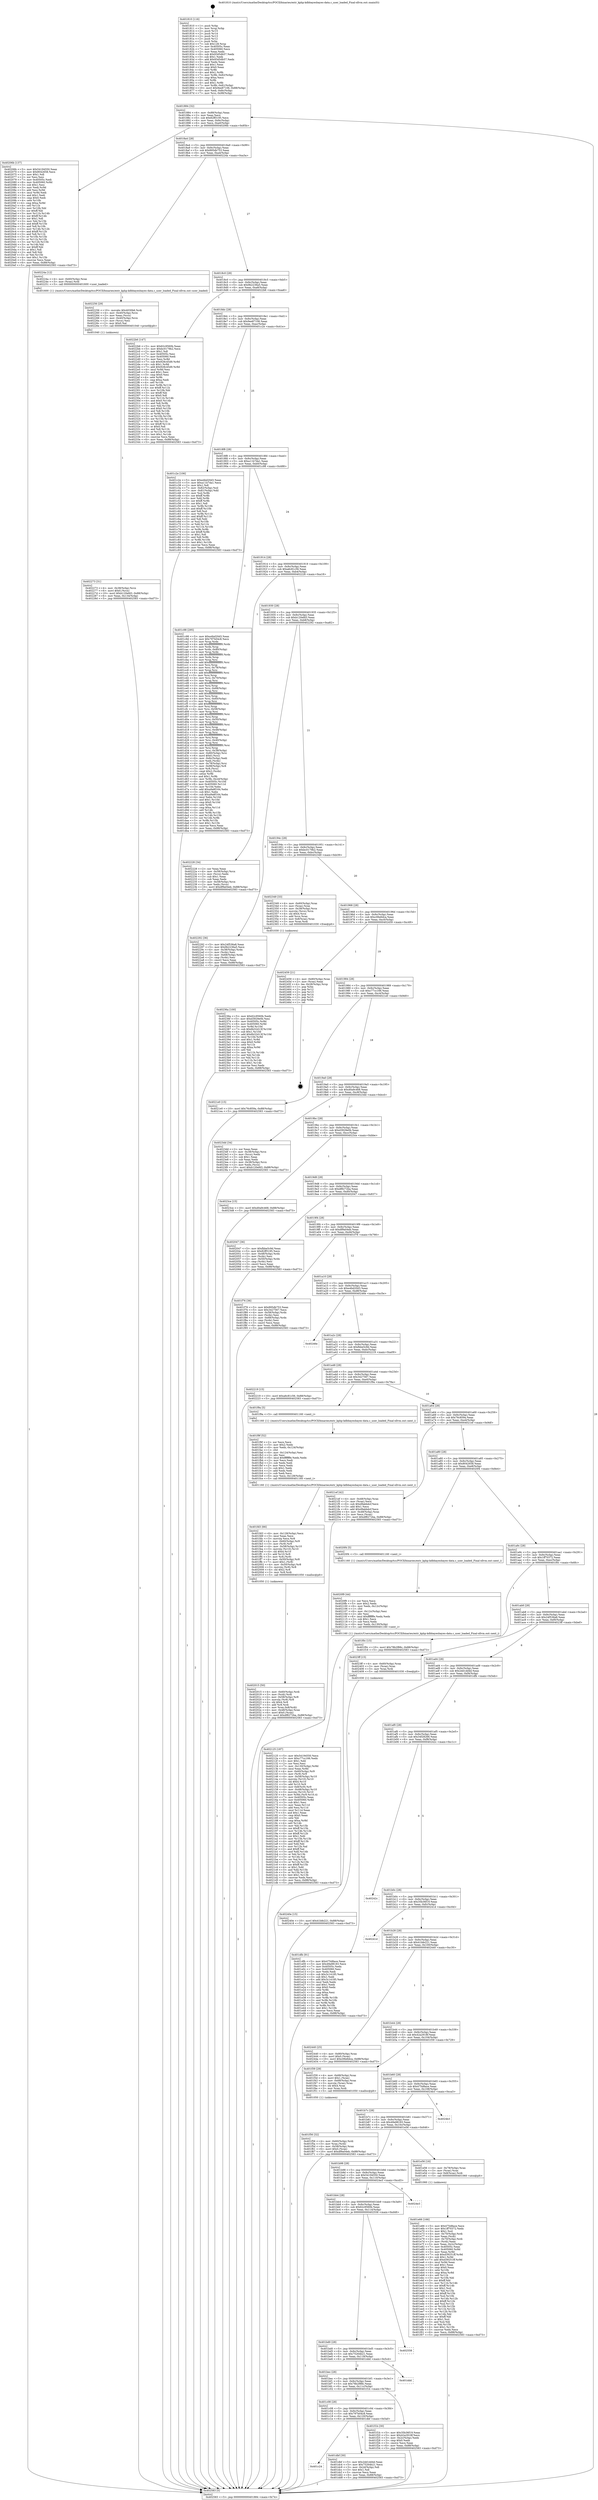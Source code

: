 digraph "0x401810" {
  label = "0x401810 (/mnt/c/Users/mathe/Desktop/tcc/POCII/binaries/extr_kphp-kdbbayesbayes-data.c_user_loaded_Final-ollvm.out::main(0))"
  labelloc = "t"
  node[shape=record]

  Entry [label="",width=0.3,height=0.3,shape=circle,fillcolor=black,style=filled]
  "0x401884" [label="{
     0x401884 [32]\l
     | [instrs]\l
     &nbsp;&nbsp;0x401884 \<+6\>: mov -0x88(%rbp),%eax\l
     &nbsp;&nbsp;0x40188a \<+2\>: mov %eax,%ecx\l
     &nbsp;&nbsp;0x40188c \<+6\>: sub $0x82ff3195,%ecx\l
     &nbsp;&nbsp;0x401892 \<+6\>: mov %eax,-0x9c(%rbp)\l
     &nbsp;&nbsp;0x401898 \<+6\>: mov %ecx,-0xa0(%rbp)\l
     &nbsp;&nbsp;0x40189e \<+6\>: je 000000000040206b \<main+0x85b\>\l
  }"]
  "0x40206b" [label="{
     0x40206b [137]\l
     | [instrs]\l
     &nbsp;&nbsp;0x40206b \<+5\>: mov $0x54194550,%eax\l
     &nbsp;&nbsp;0x402070 \<+5\>: mov $0x8042658,%ecx\l
     &nbsp;&nbsp;0x402075 \<+2\>: mov $0x1,%dl\l
     &nbsp;&nbsp;0x402077 \<+2\>: xor %esi,%esi\l
     &nbsp;&nbsp;0x402079 \<+7\>: mov 0x40505c,%edi\l
     &nbsp;&nbsp;0x402080 \<+8\>: mov 0x405060,%r8d\l
     &nbsp;&nbsp;0x402088 \<+3\>: sub $0x1,%esi\l
     &nbsp;&nbsp;0x40208b \<+3\>: mov %edi,%r9d\l
     &nbsp;&nbsp;0x40208e \<+3\>: add %esi,%r9d\l
     &nbsp;&nbsp;0x402091 \<+4\>: imul %r9d,%edi\l
     &nbsp;&nbsp;0x402095 \<+3\>: and $0x1,%edi\l
     &nbsp;&nbsp;0x402098 \<+3\>: cmp $0x0,%edi\l
     &nbsp;&nbsp;0x40209b \<+4\>: sete %r10b\l
     &nbsp;&nbsp;0x40209f \<+4\>: cmp $0xa,%r8d\l
     &nbsp;&nbsp;0x4020a3 \<+4\>: setl %r11b\l
     &nbsp;&nbsp;0x4020a7 \<+3\>: mov %r10b,%bl\l
     &nbsp;&nbsp;0x4020aa \<+3\>: xor $0xff,%bl\l
     &nbsp;&nbsp;0x4020ad \<+3\>: mov %r11b,%r14b\l
     &nbsp;&nbsp;0x4020b0 \<+4\>: xor $0xff,%r14b\l
     &nbsp;&nbsp;0x4020b4 \<+3\>: xor $0x1,%dl\l
     &nbsp;&nbsp;0x4020b7 \<+3\>: mov %bl,%r15b\l
     &nbsp;&nbsp;0x4020ba \<+4\>: and $0xff,%r15b\l
     &nbsp;&nbsp;0x4020be \<+3\>: and %dl,%r10b\l
     &nbsp;&nbsp;0x4020c1 \<+3\>: mov %r14b,%r12b\l
     &nbsp;&nbsp;0x4020c4 \<+4\>: and $0xff,%r12b\l
     &nbsp;&nbsp;0x4020c8 \<+3\>: and %dl,%r11b\l
     &nbsp;&nbsp;0x4020cb \<+3\>: or %r10b,%r15b\l
     &nbsp;&nbsp;0x4020ce \<+3\>: or %r11b,%r12b\l
     &nbsp;&nbsp;0x4020d1 \<+3\>: xor %r12b,%r15b\l
     &nbsp;&nbsp;0x4020d4 \<+3\>: or %r14b,%bl\l
     &nbsp;&nbsp;0x4020d7 \<+3\>: xor $0xff,%bl\l
     &nbsp;&nbsp;0x4020da \<+3\>: or $0x1,%dl\l
     &nbsp;&nbsp;0x4020dd \<+2\>: and %dl,%bl\l
     &nbsp;&nbsp;0x4020df \<+3\>: or %bl,%r15b\l
     &nbsp;&nbsp;0x4020e2 \<+4\>: test $0x1,%r15b\l
     &nbsp;&nbsp;0x4020e6 \<+3\>: cmovne %ecx,%eax\l
     &nbsp;&nbsp;0x4020e9 \<+6\>: mov %eax,-0x88(%rbp)\l
     &nbsp;&nbsp;0x4020ef \<+5\>: jmp 0000000000402583 \<main+0xd73\>\l
  }"]
  "0x4018a4" [label="{
     0x4018a4 [28]\l
     | [instrs]\l
     &nbsp;&nbsp;0x4018a4 \<+5\>: jmp 00000000004018a9 \<main+0x99\>\l
     &nbsp;&nbsp;0x4018a9 \<+6\>: mov -0x9c(%rbp),%eax\l
     &nbsp;&nbsp;0x4018af \<+5\>: sub $0x895db753,%eax\l
     &nbsp;&nbsp;0x4018b4 \<+6\>: mov %eax,-0xa4(%rbp)\l
     &nbsp;&nbsp;0x4018ba \<+6\>: je 000000000040224a \<main+0xa3a\>\l
  }"]
  Exit [label="",width=0.3,height=0.3,shape=circle,fillcolor=black,style=filled,peripheries=2]
  "0x40224a" [label="{
     0x40224a [12]\l
     | [instrs]\l
     &nbsp;&nbsp;0x40224a \<+4\>: mov -0x60(%rbp),%rax\l
     &nbsp;&nbsp;0x40224e \<+3\>: mov (%rax),%rdi\l
     &nbsp;&nbsp;0x402251 \<+5\>: call 0000000000401600 \<user_loaded\>\l
     | [calls]\l
     &nbsp;&nbsp;0x401600 \{1\} (/mnt/c/Users/mathe/Desktop/tcc/POCII/binaries/extr_kphp-kdbbayesbayes-data.c_user_loaded_Final-ollvm.out::user_loaded)\l
  }"]
  "0x4018c0" [label="{
     0x4018c0 [28]\l
     | [instrs]\l
     &nbsp;&nbsp;0x4018c0 \<+5\>: jmp 00000000004018c5 \<main+0xb5\>\l
     &nbsp;&nbsp;0x4018c5 \<+6\>: mov -0x9c(%rbp),%eax\l
     &nbsp;&nbsp;0x4018cb \<+5\>: sub $0x9b2236a5,%eax\l
     &nbsp;&nbsp;0x4018d0 \<+6\>: mov %eax,-0xa8(%rbp)\l
     &nbsp;&nbsp;0x4018d6 \<+6\>: je 00000000004022b6 \<main+0xaa6\>\l
  }"]
  "0x40240e" [label="{
     0x40240e [15]\l
     | [instrs]\l
     &nbsp;&nbsp;0x40240e \<+10\>: movl $0x41bfe221,-0x88(%rbp)\l
     &nbsp;&nbsp;0x402418 \<+5\>: jmp 0000000000402583 \<main+0xd73\>\l
  }"]
  "0x4022b6" [label="{
     0x4022b6 [147]\l
     | [instrs]\l
     &nbsp;&nbsp;0x4022b6 \<+5\>: mov $0x62c9560b,%eax\l
     &nbsp;&nbsp;0x4022bb \<+5\>: mov $0xbc0179b2,%ecx\l
     &nbsp;&nbsp;0x4022c0 \<+2\>: mov $0x1,%dl\l
     &nbsp;&nbsp;0x4022c2 \<+7\>: mov 0x40505c,%esi\l
     &nbsp;&nbsp;0x4022c9 \<+7\>: mov 0x405060,%edi\l
     &nbsp;&nbsp;0x4022d0 \<+3\>: mov %esi,%r8d\l
     &nbsp;&nbsp;0x4022d3 \<+7\>: sub $0x928c45d9,%r8d\l
     &nbsp;&nbsp;0x4022da \<+4\>: sub $0x1,%r8d\l
     &nbsp;&nbsp;0x4022de \<+7\>: add $0x928c45d9,%r8d\l
     &nbsp;&nbsp;0x4022e5 \<+4\>: imul %r8d,%esi\l
     &nbsp;&nbsp;0x4022e9 \<+3\>: and $0x1,%esi\l
     &nbsp;&nbsp;0x4022ec \<+3\>: cmp $0x0,%esi\l
     &nbsp;&nbsp;0x4022ef \<+4\>: sete %r9b\l
     &nbsp;&nbsp;0x4022f3 \<+3\>: cmp $0xa,%edi\l
     &nbsp;&nbsp;0x4022f6 \<+4\>: setl %r10b\l
     &nbsp;&nbsp;0x4022fa \<+3\>: mov %r9b,%r11b\l
     &nbsp;&nbsp;0x4022fd \<+4\>: xor $0xff,%r11b\l
     &nbsp;&nbsp;0x402301 \<+3\>: mov %r10b,%bl\l
     &nbsp;&nbsp;0x402304 \<+3\>: xor $0xff,%bl\l
     &nbsp;&nbsp;0x402307 \<+3\>: xor $0x0,%dl\l
     &nbsp;&nbsp;0x40230a \<+3\>: mov %r11b,%r14b\l
     &nbsp;&nbsp;0x40230d \<+4\>: and $0x0,%r14b\l
     &nbsp;&nbsp;0x402311 \<+3\>: and %dl,%r9b\l
     &nbsp;&nbsp;0x402314 \<+3\>: mov %bl,%r15b\l
     &nbsp;&nbsp;0x402317 \<+4\>: and $0x0,%r15b\l
     &nbsp;&nbsp;0x40231b \<+3\>: and %dl,%r10b\l
     &nbsp;&nbsp;0x40231e \<+3\>: or %r9b,%r14b\l
     &nbsp;&nbsp;0x402321 \<+3\>: or %r10b,%r15b\l
     &nbsp;&nbsp;0x402324 \<+3\>: xor %r15b,%r14b\l
     &nbsp;&nbsp;0x402327 \<+3\>: or %bl,%r11b\l
     &nbsp;&nbsp;0x40232a \<+4\>: xor $0xff,%r11b\l
     &nbsp;&nbsp;0x40232e \<+3\>: or $0x0,%dl\l
     &nbsp;&nbsp;0x402331 \<+3\>: and %dl,%r11b\l
     &nbsp;&nbsp;0x402334 \<+3\>: or %r11b,%r14b\l
     &nbsp;&nbsp;0x402337 \<+4\>: test $0x1,%r14b\l
     &nbsp;&nbsp;0x40233b \<+3\>: cmovne %ecx,%eax\l
     &nbsp;&nbsp;0x40233e \<+6\>: mov %eax,-0x88(%rbp)\l
     &nbsp;&nbsp;0x402344 \<+5\>: jmp 0000000000402583 \<main+0xd73\>\l
  }"]
  "0x4018dc" [label="{
     0x4018dc [28]\l
     | [instrs]\l
     &nbsp;&nbsp;0x4018dc \<+5\>: jmp 00000000004018e1 \<main+0xd1\>\l
     &nbsp;&nbsp;0x4018e1 \<+6\>: mov -0x9c(%rbp),%eax\l
     &nbsp;&nbsp;0x4018e7 \<+5\>: sub $0x9ee87106,%eax\l
     &nbsp;&nbsp;0x4018ec \<+6\>: mov %eax,-0xac(%rbp)\l
     &nbsp;&nbsp;0x4018f2 \<+6\>: je 0000000000401c2e \<main+0x41e\>\l
  }"]
  "0x40236a" [label="{
     0x40236a [100]\l
     | [instrs]\l
     &nbsp;&nbsp;0x40236a \<+5\>: mov $0x62c9560b,%edx\l
     &nbsp;&nbsp;0x40236f \<+5\>: mov $0xd3929e0b,%esi\l
     &nbsp;&nbsp;0x402374 \<+8\>: mov 0x40505c,%r8d\l
     &nbsp;&nbsp;0x40237c \<+8\>: mov 0x405060,%r9d\l
     &nbsp;&nbsp;0x402384 \<+3\>: mov %r8d,%r10d\l
     &nbsp;&nbsp;0x402387 \<+7\>: sub $0x6b32d13f,%r10d\l
     &nbsp;&nbsp;0x40238e \<+4\>: sub $0x1,%r10d\l
     &nbsp;&nbsp;0x402392 \<+7\>: add $0x6b32d13f,%r10d\l
     &nbsp;&nbsp;0x402399 \<+4\>: imul %r10d,%r8d\l
     &nbsp;&nbsp;0x40239d \<+4\>: and $0x1,%r8d\l
     &nbsp;&nbsp;0x4023a1 \<+4\>: cmp $0x0,%r8d\l
     &nbsp;&nbsp;0x4023a5 \<+4\>: sete %r11b\l
     &nbsp;&nbsp;0x4023a9 \<+4\>: cmp $0xa,%r9d\l
     &nbsp;&nbsp;0x4023ad \<+3\>: setl %bl\l
     &nbsp;&nbsp;0x4023b0 \<+3\>: mov %r11b,%r14b\l
     &nbsp;&nbsp;0x4023b3 \<+3\>: and %bl,%r14b\l
     &nbsp;&nbsp;0x4023b6 \<+3\>: xor %bl,%r11b\l
     &nbsp;&nbsp;0x4023b9 \<+3\>: or %r11b,%r14b\l
     &nbsp;&nbsp;0x4023bc \<+4\>: test $0x1,%r14b\l
     &nbsp;&nbsp;0x4023c0 \<+3\>: cmovne %esi,%edx\l
     &nbsp;&nbsp;0x4023c3 \<+6\>: mov %edx,-0x88(%rbp)\l
     &nbsp;&nbsp;0x4023c9 \<+5\>: jmp 0000000000402583 \<main+0xd73\>\l
  }"]
  "0x401c2e" [label="{
     0x401c2e [106]\l
     | [instrs]\l
     &nbsp;&nbsp;0x401c2e \<+5\>: mov $0xe4bd20d3,%eax\l
     &nbsp;&nbsp;0x401c33 \<+5\>: mov $0xa11b7da1,%ecx\l
     &nbsp;&nbsp;0x401c38 \<+2\>: mov $0x1,%dl\l
     &nbsp;&nbsp;0x401c3a \<+7\>: mov -0x82(%rbp),%sil\l
     &nbsp;&nbsp;0x401c41 \<+7\>: mov -0x81(%rbp),%dil\l
     &nbsp;&nbsp;0x401c48 \<+3\>: mov %sil,%r8b\l
     &nbsp;&nbsp;0x401c4b \<+4\>: xor $0xff,%r8b\l
     &nbsp;&nbsp;0x401c4f \<+3\>: mov %dil,%r9b\l
     &nbsp;&nbsp;0x401c52 \<+4\>: xor $0xff,%r9b\l
     &nbsp;&nbsp;0x401c56 \<+3\>: xor $0x1,%dl\l
     &nbsp;&nbsp;0x401c59 \<+3\>: mov %r8b,%r10b\l
     &nbsp;&nbsp;0x401c5c \<+4\>: and $0xff,%r10b\l
     &nbsp;&nbsp;0x401c60 \<+3\>: and %dl,%sil\l
     &nbsp;&nbsp;0x401c63 \<+3\>: mov %r9b,%r11b\l
     &nbsp;&nbsp;0x401c66 \<+4\>: and $0xff,%r11b\l
     &nbsp;&nbsp;0x401c6a \<+3\>: and %dl,%dil\l
     &nbsp;&nbsp;0x401c6d \<+3\>: or %sil,%r10b\l
     &nbsp;&nbsp;0x401c70 \<+3\>: or %dil,%r11b\l
     &nbsp;&nbsp;0x401c73 \<+3\>: xor %r11b,%r10b\l
     &nbsp;&nbsp;0x401c76 \<+3\>: or %r9b,%r8b\l
     &nbsp;&nbsp;0x401c79 \<+4\>: xor $0xff,%r8b\l
     &nbsp;&nbsp;0x401c7d \<+3\>: or $0x1,%dl\l
     &nbsp;&nbsp;0x401c80 \<+3\>: and %dl,%r8b\l
     &nbsp;&nbsp;0x401c83 \<+3\>: or %r8b,%r10b\l
     &nbsp;&nbsp;0x401c86 \<+4\>: test $0x1,%r10b\l
     &nbsp;&nbsp;0x401c8a \<+3\>: cmovne %ecx,%eax\l
     &nbsp;&nbsp;0x401c8d \<+6\>: mov %eax,-0x88(%rbp)\l
     &nbsp;&nbsp;0x401c93 \<+5\>: jmp 0000000000402583 \<main+0xd73\>\l
  }"]
  "0x4018f8" [label="{
     0x4018f8 [28]\l
     | [instrs]\l
     &nbsp;&nbsp;0x4018f8 \<+5\>: jmp 00000000004018fd \<main+0xed\>\l
     &nbsp;&nbsp;0x4018fd \<+6\>: mov -0x9c(%rbp),%eax\l
     &nbsp;&nbsp;0x401903 \<+5\>: sub $0xa11b7da1,%eax\l
     &nbsp;&nbsp;0x401908 \<+6\>: mov %eax,-0xb0(%rbp)\l
     &nbsp;&nbsp;0x40190e \<+6\>: je 0000000000401c98 \<main+0x488\>\l
  }"]
  "0x402583" [label="{
     0x402583 [5]\l
     | [instrs]\l
     &nbsp;&nbsp;0x402583 \<+5\>: jmp 0000000000401884 \<main+0x74\>\l
  }"]
  "0x401810" [label="{
     0x401810 [116]\l
     | [instrs]\l
     &nbsp;&nbsp;0x401810 \<+1\>: push %rbp\l
     &nbsp;&nbsp;0x401811 \<+3\>: mov %rsp,%rbp\l
     &nbsp;&nbsp;0x401814 \<+2\>: push %r15\l
     &nbsp;&nbsp;0x401816 \<+2\>: push %r14\l
     &nbsp;&nbsp;0x401818 \<+2\>: push %r13\l
     &nbsp;&nbsp;0x40181a \<+2\>: push %r12\l
     &nbsp;&nbsp;0x40181c \<+1\>: push %rbx\l
     &nbsp;&nbsp;0x40181d \<+7\>: sub $0x128,%rsp\l
     &nbsp;&nbsp;0x401824 \<+7\>: mov 0x40505c,%eax\l
     &nbsp;&nbsp;0x40182b \<+7\>: mov 0x405060,%ecx\l
     &nbsp;&nbsp;0x401832 \<+2\>: mov %eax,%edx\l
     &nbsp;&nbsp;0x401834 \<+6\>: sub $0x93d5db57,%edx\l
     &nbsp;&nbsp;0x40183a \<+3\>: sub $0x1,%edx\l
     &nbsp;&nbsp;0x40183d \<+6\>: add $0x93d5db57,%edx\l
     &nbsp;&nbsp;0x401843 \<+3\>: imul %edx,%eax\l
     &nbsp;&nbsp;0x401846 \<+3\>: and $0x1,%eax\l
     &nbsp;&nbsp;0x401849 \<+3\>: cmp $0x0,%eax\l
     &nbsp;&nbsp;0x40184c \<+4\>: sete %r8b\l
     &nbsp;&nbsp;0x401850 \<+4\>: and $0x1,%r8b\l
     &nbsp;&nbsp;0x401854 \<+7\>: mov %r8b,-0x82(%rbp)\l
     &nbsp;&nbsp;0x40185b \<+3\>: cmp $0xa,%ecx\l
     &nbsp;&nbsp;0x40185e \<+4\>: setl %r8b\l
     &nbsp;&nbsp;0x401862 \<+4\>: and $0x1,%r8b\l
     &nbsp;&nbsp;0x401866 \<+7\>: mov %r8b,-0x81(%rbp)\l
     &nbsp;&nbsp;0x40186d \<+10\>: movl $0x9ee87106,-0x88(%rbp)\l
     &nbsp;&nbsp;0x401877 \<+6\>: mov %edi,-0x8c(%rbp)\l
     &nbsp;&nbsp;0x40187d \<+7\>: mov %rsi,-0x98(%rbp)\l
  }"]
  "0x402273" [label="{
     0x402273 [31]\l
     | [instrs]\l
     &nbsp;&nbsp;0x402273 \<+4\>: mov -0x38(%rbp),%rcx\l
     &nbsp;&nbsp;0x402277 \<+6\>: movl $0x0,(%rcx)\l
     &nbsp;&nbsp;0x40227d \<+10\>: movl $0xb120efd3,-0x88(%rbp)\l
     &nbsp;&nbsp;0x402287 \<+6\>: mov %eax,-0x134(%rbp)\l
     &nbsp;&nbsp;0x40228d \<+5\>: jmp 0000000000402583 \<main+0xd73\>\l
  }"]
  "0x401c98" [label="{
     0x401c98 [295]\l
     | [instrs]\l
     &nbsp;&nbsp;0x401c98 \<+5\>: mov $0xe4bd20d3,%eax\l
     &nbsp;&nbsp;0x401c9d \<+5\>: mov $0x797b04c8,%ecx\l
     &nbsp;&nbsp;0x401ca2 \<+3\>: mov %rsp,%rdx\l
     &nbsp;&nbsp;0x401ca5 \<+4\>: add $0xfffffffffffffff0,%rdx\l
     &nbsp;&nbsp;0x401ca9 \<+3\>: mov %rdx,%rsp\l
     &nbsp;&nbsp;0x401cac \<+4\>: mov %rdx,-0x80(%rbp)\l
     &nbsp;&nbsp;0x401cb0 \<+3\>: mov %rsp,%rdx\l
     &nbsp;&nbsp;0x401cb3 \<+4\>: add $0xfffffffffffffff0,%rdx\l
     &nbsp;&nbsp;0x401cb7 \<+3\>: mov %rdx,%rsp\l
     &nbsp;&nbsp;0x401cba \<+3\>: mov %rsp,%rsi\l
     &nbsp;&nbsp;0x401cbd \<+4\>: add $0xfffffffffffffff0,%rsi\l
     &nbsp;&nbsp;0x401cc1 \<+3\>: mov %rsi,%rsp\l
     &nbsp;&nbsp;0x401cc4 \<+4\>: mov %rsi,-0x78(%rbp)\l
     &nbsp;&nbsp;0x401cc8 \<+3\>: mov %rsp,%rsi\l
     &nbsp;&nbsp;0x401ccb \<+4\>: add $0xfffffffffffffff0,%rsi\l
     &nbsp;&nbsp;0x401ccf \<+3\>: mov %rsi,%rsp\l
     &nbsp;&nbsp;0x401cd2 \<+4\>: mov %rsi,-0x70(%rbp)\l
     &nbsp;&nbsp;0x401cd6 \<+3\>: mov %rsp,%rsi\l
     &nbsp;&nbsp;0x401cd9 \<+4\>: add $0xfffffffffffffff0,%rsi\l
     &nbsp;&nbsp;0x401cdd \<+3\>: mov %rsi,%rsp\l
     &nbsp;&nbsp;0x401ce0 \<+4\>: mov %rsi,-0x68(%rbp)\l
     &nbsp;&nbsp;0x401ce4 \<+3\>: mov %rsp,%rsi\l
     &nbsp;&nbsp;0x401ce7 \<+4\>: add $0xfffffffffffffff0,%rsi\l
     &nbsp;&nbsp;0x401ceb \<+3\>: mov %rsi,%rsp\l
     &nbsp;&nbsp;0x401cee \<+4\>: mov %rsi,-0x60(%rbp)\l
     &nbsp;&nbsp;0x401cf2 \<+3\>: mov %rsp,%rsi\l
     &nbsp;&nbsp;0x401cf5 \<+4\>: add $0xfffffffffffffff0,%rsi\l
     &nbsp;&nbsp;0x401cf9 \<+3\>: mov %rsi,%rsp\l
     &nbsp;&nbsp;0x401cfc \<+4\>: mov %rsi,-0x58(%rbp)\l
     &nbsp;&nbsp;0x401d00 \<+3\>: mov %rsp,%rsi\l
     &nbsp;&nbsp;0x401d03 \<+4\>: add $0xfffffffffffffff0,%rsi\l
     &nbsp;&nbsp;0x401d07 \<+3\>: mov %rsi,%rsp\l
     &nbsp;&nbsp;0x401d0a \<+4\>: mov %rsi,-0x50(%rbp)\l
     &nbsp;&nbsp;0x401d0e \<+3\>: mov %rsp,%rsi\l
     &nbsp;&nbsp;0x401d11 \<+4\>: add $0xfffffffffffffff0,%rsi\l
     &nbsp;&nbsp;0x401d15 \<+3\>: mov %rsi,%rsp\l
     &nbsp;&nbsp;0x401d18 \<+4\>: mov %rsi,-0x48(%rbp)\l
     &nbsp;&nbsp;0x401d1c \<+3\>: mov %rsp,%rsi\l
     &nbsp;&nbsp;0x401d1f \<+4\>: add $0xfffffffffffffff0,%rsi\l
     &nbsp;&nbsp;0x401d23 \<+3\>: mov %rsi,%rsp\l
     &nbsp;&nbsp;0x401d26 \<+4\>: mov %rsi,-0x40(%rbp)\l
     &nbsp;&nbsp;0x401d2a \<+3\>: mov %rsp,%rsi\l
     &nbsp;&nbsp;0x401d2d \<+4\>: add $0xfffffffffffffff0,%rsi\l
     &nbsp;&nbsp;0x401d31 \<+3\>: mov %rsi,%rsp\l
     &nbsp;&nbsp;0x401d34 \<+4\>: mov %rsi,-0x38(%rbp)\l
     &nbsp;&nbsp;0x401d38 \<+4\>: mov -0x80(%rbp),%rsi\l
     &nbsp;&nbsp;0x401d3c \<+6\>: movl $0x0,(%rsi)\l
     &nbsp;&nbsp;0x401d42 \<+6\>: mov -0x8c(%rbp),%edi\l
     &nbsp;&nbsp;0x401d48 \<+2\>: mov %edi,(%rdx)\l
     &nbsp;&nbsp;0x401d4a \<+4\>: mov -0x78(%rbp),%rsi\l
     &nbsp;&nbsp;0x401d4e \<+7\>: mov -0x98(%rbp),%r8\l
     &nbsp;&nbsp;0x401d55 \<+3\>: mov %r8,(%rsi)\l
     &nbsp;&nbsp;0x401d58 \<+3\>: cmpl $0x2,(%rdx)\l
     &nbsp;&nbsp;0x401d5b \<+4\>: setne %r9b\l
     &nbsp;&nbsp;0x401d5f \<+4\>: and $0x1,%r9b\l
     &nbsp;&nbsp;0x401d63 \<+4\>: mov %r9b,-0x2d(%rbp)\l
     &nbsp;&nbsp;0x401d67 \<+8\>: mov 0x40505c,%r10d\l
     &nbsp;&nbsp;0x401d6f \<+8\>: mov 0x405060,%r11d\l
     &nbsp;&nbsp;0x401d77 \<+3\>: mov %r10d,%ebx\l
     &nbsp;&nbsp;0x401d7a \<+6\>: add $0xa9a8f164,%ebx\l
     &nbsp;&nbsp;0x401d80 \<+3\>: sub $0x1,%ebx\l
     &nbsp;&nbsp;0x401d83 \<+6\>: sub $0xa9a8f164,%ebx\l
     &nbsp;&nbsp;0x401d89 \<+4\>: imul %ebx,%r10d\l
     &nbsp;&nbsp;0x401d8d \<+4\>: and $0x1,%r10d\l
     &nbsp;&nbsp;0x401d91 \<+4\>: cmp $0x0,%r10d\l
     &nbsp;&nbsp;0x401d95 \<+4\>: sete %r9b\l
     &nbsp;&nbsp;0x401d99 \<+4\>: cmp $0xa,%r11d\l
     &nbsp;&nbsp;0x401d9d \<+4\>: setl %r14b\l
     &nbsp;&nbsp;0x401da1 \<+3\>: mov %r9b,%r15b\l
     &nbsp;&nbsp;0x401da4 \<+3\>: and %r14b,%r15b\l
     &nbsp;&nbsp;0x401da7 \<+3\>: xor %r14b,%r9b\l
     &nbsp;&nbsp;0x401daa \<+3\>: or %r9b,%r15b\l
     &nbsp;&nbsp;0x401dad \<+4\>: test $0x1,%r15b\l
     &nbsp;&nbsp;0x401db1 \<+3\>: cmovne %ecx,%eax\l
     &nbsp;&nbsp;0x401db4 \<+6\>: mov %eax,-0x88(%rbp)\l
     &nbsp;&nbsp;0x401dba \<+5\>: jmp 0000000000402583 \<main+0xd73\>\l
  }"]
  "0x401914" [label="{
     0x401914 [28]\l
     | [instrs]\l
     &nbsp;&nbsp;0x401914 \<+5\>: jmp 0000000000401919 \<main+0x109\>\l
     &nbsp;&nbsp;0x401919 \<+6\>: mov -0x9c(%rbp),%eax\l
     &nbsp;&nbsp;0x40191f \<+5\>: sub $0xa6c81c56,%eax\l
     &nbsp;&nbsp;0x401924 \<+6\>: mov %eax,-0xb4(%rbp)\l
     &nbsp;&nbsp;0x40192a \<+6\>: je 0000000000402228 \<main+0xa18\>\l
  }"]
  "0x402256" [label="{
     0x402256 [29]\l
     | [instrs]\l
     &nbsp;&nbsp;0x402256 \<+10\>: movabs $0x4030b6,%rdi\l
     &nbsp;&nbsp;0x402260 \<+4\>: mov -0x40(%rbp),%rcx\l
     &nbsp;&nbsp;0x402264 \<+2\>: mov %eax,(%rcx)\l
     &nbsp;&nbsp;0x402266 \<+4\>: mov -0x40(%rbp),%rcx\l
     &nbsp;&nbsp;0x40226a \<+2\>: mov (%rcx),%esi\l
     &nbsp;&nbsp;0x40226c \<+2\>: mov $0x0,%al\l
     &nbsp;&nbsp;0x40226e \<+5\>: call 0000000000401040 \<printf@plt\>\l
     | [calls]\l
     &nbsp;&nbsp;0x401040 \{1\} (unknown)\l
  }"]
  "0x402125" [label="{
     0x402125 [187]\l
     | [instrs]\l
     &nbsp;&nbsp;0x402125 \<+5\>: mov $0x54194550,%ecx\l
     &nbsp;&nbsp;0x40212a \<+5\>: mov $0xc77cc166,%edx\l
     &nbsp;&nbsp;0x40212f \<+3\>: mov $0x1,%dil\l
     &nbsp;&nbsp;0x402132 \<+2\>: xor %esi,%esi\l
     &nbsp;&nbsp;0x402134 \<+7\>: mov -0x130(%rbp),%r8d\l
     &nbsp;&nbsp;0x40213b \<+4\>: imul %eax,%r8d\l
     &nbsp;&nbsp;0x40213f \<+4\>: mov -0x60(%rbp),%r9\l
     &nbsp;&nbsp;0x402143 \<+3\>: mov (%r9),%r9\l
     &nbsp;&nbsp;0x402146 \<+4\>: mov -0x58(%rbp),%r10\l
     &nbsp;&nbsp;0x40214a \<+3\>: movslq (%r10),%r10\l
     &nbsp;&nbsp;0x40214d \<+4\>: shl $0x4,%r10\l
     &nbsp;&nbsp;0x402151 \<+3\>: add %r10,%r9\l
     &nbsp;&nbsp;0x402154 \<+4\>: mov 0x8(%r9),%r9\l
     &nbsp;&nbsp;0x402158 \<+4\>: mov -0x48(%rbp),%r10\l
     &nbsp;&nbsp;0x40215c \<+3\>: movslq (%r10),%r10\l
     &nbsp;&nbsp;0x40215f \<+4\>: mov %r8d,(%r9,%r10,4)\l
     &nbsp;&nbsp;0x402163 \<+7\>: mov 0x40505c,%eax\l
     &nbsp;&nbsp;0x40216a \<+8\>: mov 0x405060,%r8d\l
     &nbsp;&nbsp;0x402172 \<+3\>: sub $0x1,%esi\l
     &nbsp;&nbsp;0x402175 \<+3\>: mov %eax,%r11d\l
     &nbsp;&nbsp;0x402178 \<+3\>: add %esi,%r11d\l
     &nbsp;&nbsp;0x40217b \<+4\>: imul %r11d,%eax\l
     &nbsp;&nbsp;0x40217f \<+3\>: and $0x1,%eax\l
     &nbsp;&nbsp;0x402182 \<+3\>: cmp $0x0,%eax\l
     &nbsp;&nbsp;0x402185 \<+3\>: sete %bl\l
     &nbsp;&nbsp;0x402188 \<+4\>: cmp $0xa,%r8d\l
     &nbsp;&nbsp;0x40218c \<+4\>: setl %r14b\l
     &nbsp;&nbsp;0x402190 \<+3\>: mov %bl,%r15b\l
     &nbsp;&nbsp;0x402193 \<+4\>: xor $0xff,%r15b\l
     &nbsp;&nbsp;0x402197 \<+3\>: mov %r14b,%r12b\l
     &nbsp;&nbsp;0x40219a \<+4\>: xor $0xff,%r12b\l
     &nbsp;&nbsp;0x40219e \<+4\>: xor $0x1,%dil\l
     &nbsp;&nbsp;0x4021a2 \<+3\>: mov %r15b,%r13b\l
     &nbsp;&nbsp;0x4021a5 \<+4\>: and $0xff,%r13b\l
     &nbsp;&nbsp;0x4021a9 \<+3\>: and %dil,%bl\l
     &nbsp;&nbsp;0x4021ac \<+3\>: mov %r12b,%al\l
     &nbsp;&nbsp;0x4021af \<+2\>: and $0xff,%al\l
     &nbsp;&nbsp;0x4021b1 \<+3\>: and %dil,%r14b\l
     &nbsp;&nbsp;0x4021b4 \<+3\>: or %bl,%r13b\l
     &nbsp;&nbsp;0x4021b7 \<+3\>: or %r14b,%al\l
     &nbsp;&nbsp;0x4021ba \<+3\>: xor %al,%r13b\l
     &nbsp;&nbsp;0x4021bd \<+3\>: or %r12b,%r15b\l
     &nbsp;&nbsp;0x4021c0 \<+4\>: xor $0xff,%r15b\l
     &nbsp;&nbsp;0x4021c4 \<+4\>: or $0x1,%dil\l
     &nbsp;&nbsp;0x4021c8 \<+3\>: and %dil,%r15b\l
     &nbsp;&nbsp;0x4021cb \<+3\>: or %r15b,%r13b\l
     &nbsp;&nbsp;0x4021ce \<+4\>: test $0x1,%r13b\l
     &nbsp;&nbsp;0x4021d2 \<+3\>: cmovne %edx,%ecx\l
     &nbsp;&nbsp;0x4021d5 \<+6\>: mov %ecx,-0x88(%rbp)\l
     &nbsp;&nbsp;0x4021db \<+5\>: jmp 0000000000402583 \<main+0xd73\>\l
  }"]
  "0x402228" [label="{
     0x402228 [34]\l
     | [instrs]\l
     &nbsp;&nbsp;0x402228 \<+2\>: xor %eax,%eax\l
     &nbsp;&nbsp;0x40222a \<+4\>: mov -0x58(%rbp),%rcx\l
     &nbsp;&nbsp;0x40222e \<+2\>: mov (%rcx),%edx\l
     &nbsp;&nbsp;0x402230 \<+3\>: sub $0x1,%eax\l
     &nbsp;&nbsp;0x402233 \<+2\>: sub %eax,%edx\l
     &nbsp;&nbsp;0x402235 \<+4\>: mov -0x58(%rbp),%rcx\l
     &nbsp;&nbsp;0x402239 \<+2\>: mov %edx,(%rcx)\l
     &nbsp;&nbsp;0x40223b \<+10\>: movl $0xdf9a04eb,-0x88(%rbp)\l
     &nbsp;&nbsp;0x402245 \<+5\>: jmp 0000000000402583 \<main+0xd73\>\l
  }"]
  "0x401930" [label="{
     0x401930 [28]\l
     | [instrs]\l
     &nbsp;&nbsp;0x401930 \<+5\>: jmp 0000000000401935 \<main+0x125\>\l
     &nbsp;&nbsp;0x401935 \<+6\>: mov -0x9c(%rbp),%eax\l
     &nbsp;&nbsp;0x40193b \<+5\>: sub $0xb120efd3,%eax\l
     &nbsp;&nbsp;0x401940 \<+6\>: mov %eax,-0xb8(%rbp)\l
     &nbsp;&nbsp;0x401946 \<+6\>: je 0000000000402292 \<main+0xa82\>\l
  }"]
  "0x4020f9" [label="{
     0x4020f9 [44]\l
     | [instrs]\l
     &nbsp;&nbsp;0x4020f9 \<+2\>: xor %ecx,%ecx\l
     &nbsp;&nbsp;0x4020fb \<+5\>: mov $0x2,%edx\l
     &nbsp;&nbsp;0x402100 \<+6\>: mov %edx,-0x12c(%rbp)\l
     &nbsp;&nbsp;0x402106 \<+1\>: cltd\l
     &nbsp;&nbsp;0x402107 \<+6\>: mov -0x12c(%rbp),%esi\l
     &nbsp;&nbsp;0x40210d \<+2\>: idiv %esi\l
     &nbsp;&nbsp;0x40210f \<+6\>: imul $0xfffffffe,%edx,%edx\l
     &nbsp;&nbsp;0x402115 \<+3\>: sub $0x1,%ecx\l
     &nbsp;&nbsp;0x402118 \<+2\>: sub %ecx,%edx\l
     &nbsp;&nbsp;0x40211a \<+6\>: mov %edx,-0x130(%rbp)\l
     &nbsp;&nbsp;0x402120 \<+5\>: call 0000000000401160 \<next_i\>\l
     | [calls]\l
     &nbsp;&nbsp;0x401160 \{1\} (/mnt/c/Users/mathe/Desktop/tcc/POCII/binaries/extr_kphp-kdbbayesbayes-data.c_user_loaded_Final-ollvm.out::next_i)\l
  }"]
  "0x402292" [label="{
     0x402292 [36]\l
     | [instrs]\l
     &nbsp;&nbsp;0x402292 \<+5\>: mov $0x24f536a8,%eax\l
     &nbsp;&nbsp;0x402297 \<+5\>: mov $0x9b2236a5,%ecx\l
     &nbsp;&nbsp;0x40229c \<+4\>: mov -0x38(%rbp),%rdx\l
     &nbsp;&nbsp;0x4022a0 \<+2\>: mov (%rdx),%esi\l
     &nbsp;&nbsp;0x4022a2 \<+4\>: mov -0x68(%rbp),%rdx\l
     &nbsp;&nbsp;0x4022a6 \<+2\>: cmp (%rdx),%esi\l
     &nbsp;&nbsp;0x4022a8 \<+3\>: cmovl %ecx,%eax\l
     &nbsp;&nbsp;0x4022ab \<+6\>: mov %eax,-0x88(%rbp)\l
     &nbsp;&nbsp;0x4022b1 \<+5\>: jmp 0000000000402583 \<main+0xd73\>\l
  }"]
  "0x40194c" [label="{
     0x40194c [28]\l
     | [instrs]\l
     &nbsp;&nbsp;0x40194c \<+5\>: jmp 0000000000401951 \<main+0x141\>\l
     &nbsp;&nbsp;0x401951 \<+6\>: mov -0x9c(%rbp),%eax\l
     &nbsp;&nbsp;0x401957 \<+5\>: sub $0xbc0179b2,%eax\l
     &nbsp;&nbsp;0x40195c \<+6\>: mov %eax,-0xbc(%rbp)\l
     &nbsp;&nbsp;0x401962 \<+6\>: je 0000000000402349 \<main+0xb39\>\l
  }"]
  "0x402015" [label="{
     0x402015 [50]\l
     | [instrs]\l
     &nbsp;&nbsp;0x402015 \<+4\>: mov -0x60(%rbp),%rdi\l
     &nbsp;&nbsp;0x402019 \<+3\>: mov (%rdi),%rdi\l
     &nbsp;&nbsp;0x40201c \<+4\>: mov -0x58(%rbp),%r8\l
     &nbsp;&nbsp;0x402020 \<+3\>: movslq (%r8),%r8\l
     &nbsp;&nbsp;0x402023 \<+4\>: shl $0x4,%r8\l
     &nbsp;&nbsp;0x402027 \<+3\>: add %r8,%rdi\l
     &nbsp;&nbsp;0x40202a \<+4\>: mov %rax,0x8(%rdi)\l
     &nbsp;&nbsp;0x40202e \<+4\>: mov -0x48(%rbp),%rax\l
     &nbsp;&nbsp;0x402032 \<+6\>: movl $0x0,(%rax)\l
     &nbsp;&nbsp;0x402038 \<+10\>: movl $0xdf8272ba,-0x88(%rbp)\l
     &nbsp;&nbsp;0x402042 \<+5\>: jmp 0000000000402583 \<main+0xd73\>\l
  }"]
  "0x402349" [label="{
     0x402349 [33]\l
     | [instrs]\l
     &nbsp;&nbsp;0x402349 \<+4\>: mov -0x60(%rbp),%rax\l
     &nbsp;&nbsp;0x40234d \<+3\>: mov (%rax),%rax\l
     &nbsp;&nbsp;0x402350 \<+4\>: mov -0x38(%rbp),%rcx\l
     &nbsp;&nbsp;0x402354 \<+3\>: movslq (%rcx),%rcx\l
     &nbsp;&nbsp;0x402357 \<+4\>: shl $0x4,%rcx\l
     &nbsp;&nbsp;0x40235b \<+3\>: add %rcx,%rax\l
     &nbsp;&nbsp;0x40235e \<+4\>: mov 0x8(%rax),%rax\l
     &nbsp;&nbsp;0x402362 \<+3\>: mov %rax,%rdi\l
     &nbsp;&nbsp;0x402365 \<+5\>: call 0000000000401030 \<free@plt\>\l
     | [calls]\l
     &nbsp;&nbsp;0x401030 \{1\} (unknown)\l
  }"]
  "0x401968" [label="{
     0x401968 [28]\l
     | [instrs]\l
     &nbsp;&nbsp;0x401968 \<+5\>: jmp 000000000040196d \<main+0x15d\>\l
     &nbsp;&nbsp;0x40196d \<+6\>: mov -0x9c(%rbp),%eax\l
     &nbsp;&nbsp;0x401973 \<+5\>: sub $0xc06e6dca,%eax\l
     &nbsp;&nbsp;0x401978 \<+6\>: mov %eax,-0xc0(%rbp)\l
     &nbsp;&nbsp;0x40197e \<+6\>: je 0000000000402459 \<main+0xc49\>\l
  }"]
  "0x401fd3" [label="{
     0x401fd3 [66]\l
     | [instrs]\l
     &nbsp;&nbsp;0x401fd3 \<+6\>: mov -0x128(%rbp),%ecx\l
     &nbsp;&nbsp;0x401fd9 \<+3\>: imul %eax,%ecx\l
     &nbsp;&nbsp;0x401fdc \<+3\>: movslq %ecx,%r8\l
     &nbsp;&nbsp;0x401fdf \<+4\>: mov -0x60(%rbp),%r9\l
     &nbsp;&nbsp;0x401fe3 \<+3\>: mov (%r9),%r9\l
     &nbsp;&nbsp;0x401fe6 \<+4\>: mov -0x58(%rbp),%r10\l
     &nbsp;&nbsp;0x401fea \<+3\>: movslq (%r10),%r10\l
     &nbsp;&nbsp;0x401fed \<+4\>: shl $0x4,%r10\l
     &nbsp;&nbsp;0x401ff1 \<+3\>: add %r10,%r9\l
     &nbsp;&nbsp;0x401ff4 \<+3\>: mov %r8,(%r9)\l
     &nbsp;&nbsp;0x401ff7 \<+4\>: mov -0x50(%rbp),%r8\l
     &nbsp;&nbsp;0x401ffb \<+7\>: movl $0x1,(%r8)\l
     &nbsp;&nbsp;0x402002 \<+4\>: mov -0x50(%rbp),%r8\l
     &nbsp;&nbsp;0x402006 \<+3\>: movslq (%r8),%r8\l
     &nbsp;&nbsp;0x402009 \<+4\>: shl $0x2,%r8\l
     &nbsp;&nbsp;0x40200d \<+3\>: mov %r8,%rdi\l
     &nbsp;&nbsp;0x402010 \<+5\>: call 0000000000401050 \<malloc@plt\>\l
     | [calls]\l
     &nbsp;&nbsp;0x401050 \{1\} (unknown)\l
  }"]
  "0x402459" [label="{
     0x402459 [21]\l
     | [instrs]\l
     &nbsp;&nbsp;0x402459 \<+4\>: mov -0x80(%rbp),%rax\l
     &nbsp;&nbsp;0x40245d \<+2\>: mov (%rax),%eax\l
     &nbsp;&nbsp;0x40245f \<+4\>: lea -0x28(%rbp),%rsp\l
     &nbsp;&nbsp;0x402463 \<+1\>: pop %rbx\l
     &nbsp;&nbsp;0x402464 \<+2\>: pop %r12\l
     &nbsp;&nbsp;0x402466 \<+2\>: pop %r13\l
     &nbsp;&nbsp;0x402468 \<+2\>: pop %r14\l
     &nbsp;&nbsp;0x40246a \<+2\>: pop %r15\l
     &nbsp;&nbsp;0x40246c \<+1\>: pop %rbp\l
     &nbsp;&nbsp;0x40246d \<+1\>: ret\l
  }"]
  "0x401984" [label="{
     0x401984 [28]\l
     | [instrs]\l
     &nbsp;&nbsp;0x401984 \<+5\>: jmp 0000000000401989 \<main+0x179\>\l
     &nbsp;&nbsp;0x401989 \<+6\>: mov -0x9c(%rbp),%eax\l
     &nbsp;&nbsp;0x40198f \<+5\>: sub $0xc77cc166,%eax\l
     &nbsp;&nbsp;0x401994 \<+6\>: mov %eax,-0xc4(%rbp)\l
     &nbsp;&nbsp;0x40199a \<+6\>: je 00000000004021e0 \<main+0x9d0\>\l
  }"]
  "0x401f9f" [label="{
     0x401f9f [52]\l
     | [instrs]\l
     &nbsp;&nbsp;0x401f9f \<+2\>: xor %ecx,%ecx\l
     &nbsp;&nbsp;0x401fa1 \<+5\>: mov $0x2,%edx\l
     &nbsp;&nbsp;0x401fa6 \<+6\>: mov %edx,-0x124(%rbp)\l
     &nbsp;&nbsp;0x401fac \<+1\>: cltd\l
     &nbsp;&nbsp;0x401fad \<+6\>: mov -0x124(%rbp),%esi\l
     &nbsp;&nbsp;0x401fb3 \<+2\>: idiv %esi\l
     &nbsp;&nbsp;0x401fb5 \<+6\>: imul $0xfffffffe,%edx,%edx\l
     &nbsp;&nbsp;0x401fbb \<+2\>: mov %ecx,%edi\l
     &nbsp;&nbsp;0x401fbd \<+2\>: sub %edx,%edi\l
     &nbsp;&nbsp;0x401fbf \<+2\>: mov %ecx,%edx\l
     &nbsp;&nbsp;0x401fc1 \<+3\>: sub $0x1,%edx\l
     &nbsp;&nbsp;0x401fc4 \<+2\>: add %edx,%edi\l
     &nbsp;&nbsp;0x401fc6 \<+2\>: sub %edi,%ecx\l
     &nbsp;&nbsp;0x401fc8 \<+6\>: mov %ecx,-0x128(%rbp)\l
     &nbsp;&nbsp;0x401fce \<+5\>: call 0000000000401160 \<next_i\>\l
     | [calls]\l
     &nbsp;&nbsp;0x401160 \{1\} (/mnt/c/Users/mathe/Desktop/tcc/POCII/binaries/extr_kphp-kdbbayesbayes-data.c_user_loaded_Final-ollvm.out::next_i)\l
  }"]
  "0x4021e0" [label="{
     0x4021e0 [15]\l
     | [instrs]\l
     &nbsp;&nbsp;0x4021e0 \<+10\>: movl $0x76c859a,-0x88(%rbp)\l
     &nbsp;&nbsp;0x4021ea \<+5\>: jmp 0000000000402583 \<main+0xd73\>\l
  }"]
  "0x4019a0" [label="{
     0x4019a0 [28]\l
     | [instrs]\l
     &nbsp;&nbsp;0x4019a0 \<+5\>: jmp 00000000004019a5 \<main+0x195\>\l
     &nbsp;&nbsp;0x4019a5 \<+6\>: mov -0x9c(%rbp),%eax\l
     &nbsp;&nbsp;0x4019ab \<+5\>: sub $0xd0a9c468,%eax\l
     &nbsp;&nbsp;0x4019b0 \<+6\>: mov %eax,-0xc8(%rbp)\l
     &nbsp;&nbsp;0x4019b6 \<+6\>: je 00000000004023dd \<main+0xbcd\>\l
  }"]
  "0x401f56" [label="{
     0x401f56 [32]\l
     | [instrs]\l
     &nbsp;&nbsp;0x401f56 \<+4\>: mov -0x60(%rbp),%rdi\l
     &nbsp;&nbsp;0x401f5a \<+3\>: mov %rax,(%rdi)\l
     &nbsp;&nbsp;0x401f5d \<+4\>: mov -0x58(%rbp),%rax\l
     &nbsp;&nbsp;0x401f61 \<+6\>: movl $0x0,(%rax)\l
     &nbsp;&nbsp;0x401f67 \<+10\>: movl $0xdf9a04eb,-0x88(%rbp)\l
     &nbsp;&nbsp;0x401f71 \<+5\>: jmp 0000000000402583 \<main+0xd73\>\l
  }"]
  "0x4023dd" [label="{
     0x4023dd [34]\l
     | [instrs]\l
     &nbsp;&nbsp;0x4023dd \<+2\>: xor %eax,%eax\l
     &nbsp;&nbsp;0x4023df \<+4\>: mov -0x38(%rbp),%rcx\l
     &nbsp;&nbsp;0x4023e3 \<+2\>: mov (%rcx),%edx\l
     &nbsp;&nbsp;0x4023e5 \<+3\>: sub $0x1,%eax\l
     &nbsp;&nbsp;0x4023e8 \<+2\>: sub %eax,%edx\l
     &nbsp;&nbsp;0x4023ea \<+4\>: mov -0x38(%rbp),%rcx\l
     &nbsp;&nbsp;0x4023ee \<+2\>: mov %edx,(%rcx)\l
     &nbsp;&nbsp;0x4023f0 \<+10\>: movl $0xb120efd3,-0x88(%rbp)\l
     &nbsp;&nbsp;0x4023fa \<+5\>: jmp 0000000000402583 \<main+0xd73\>\l
  }"]
  "0x4019bc" [label="{
     0x4019bc [28]\l
     | [instrs]\l
     &nbsp;&nbsp;0x4019bc \<+5\>: jmp 00000000004019c1 \<main+0x1b1\>\l
     &nbsp;&nbsp;0x4019c1 \<+6\>: mov -0x9c(%rbp),%eax\l
     &nbsp;&nbsp;0x4019c7 \<+5\>: sub $0xd3929e0b,%eax\l
     &nbsp;&nbsp;0x4019cc \<+6\>: mov %eax,-0xcc(%rbp)\l
     &nbsp;&nbsp;0x4019d2 \<+6\>: je 00000000004023ce \<main+0xbbe\>\l
  }"]
  "0x401e66" [label="{
     0x401e66 [166]\l
     | [instrs]\l
     &nbsp;&nbsp;0x401e66 \<+5\>: mov $0x475d8ace,%ecx\l
     &nbsp;&nbsp;0x401e6b \<+5\>: mov $0x1ff70372,%edx\l
     &nbsp;&nbsp;0x401e70 \<+3\>: mov $0x1,%sil\l
     &nbsp;&nbsp;0x401e73 \<+4\>: mov -0x70(%rbp),%rdi\l
     &nbsp;&nbsp;0x401e77 \<+2\>: mov %eax,(%rdi)\l
     &nbsp;&nbsp;0x401e79 \<+4\>: mov -0x70(%rbp),%rdi\l
     &nbsp;&nbsp;0x401e7d \<+2\>: mov (%rdi),%eax\l
     &nbsp;&nbsp;0x401e7f \<+3\>: mov %eax,-0x2c(%rbp)\l
     &nbsp;&nbsp;0x401e82 \<+7\>: mov 0x40505c,%eax\l
     &nbsp;&nbsp;0x401e89 \<+8\>: mov 0x405060,%r8d\l
     &nbsp;&nbsp;0x401e91 \<+3\>: mov %eax,%r9d\l
     &nbsp;&nbsp;0x401e94 \<+7\>: sub $0xd39251ff,%r9d\l
     &nbsp;&nbsp;0x401e9b \<+4\>: sub $0x1,%r9d\l
     &nbsp;&nbsp;0x401e9f \<+7\>: add $0xd39251ff,%r9d\l
     &nbsp;&nbsp;0x401ea6 \<+4\>: imul %r9d,%eax\l
     &nbsp;&nbsp;0x401eaa \<+3\>: and $0x1,%eax\l
     &nbsp;&nbsp;0x401ead \<+3\>: cmp $0x0,%eax\l
     &nbsp;&nbsp;0x401eb0 \<+4\>: sete %r10b\l
     &nbsp;&nbsp;0x401eb4 \<+4\>: cmp $0xa,%r8d\l
     &nbsp;&nbsp;0x401eb8 \<+4\>: setl %r11b\l
     &nbsp;&nbsp;0x401ebc \<+3\>: mov %r10b,%bl\l
     &nbsp;&nbsp;0x401ebf \<+3\>: xor $0xff,%bl\l
     &nbsp;&nbsp;0x401ec2 \<+3\>: mov %r11b,%r14b\l
     &nbsp;&nbsp;0x401ec5 \<+4\>: xor $0xff,%r14b\l
     &nbsp;&nbsp;0x401ec9 \<+4\>: xor $0x1,%sil\l
     &nbsp;&nbsp;0x401ecd \<+3\>: mov %bl,%r15b\l
     &nbsp;&nbsp;0x401ed0 \<+4\>: and $0xff,%r15b\l
     &nbsp;&nbsp;0x401ed4 \<+3\>: and %sil,%r10b\l
     &nbsp;&nbsp;0x401ed7 \<+3\>: mov %r14b,%r12b\l
     &nbsp;&nbsp;0x401eda \<+4\>: and $0xff,%r12b\l
     &nbsp;&nbsp;0x401ede \<+3\>: and %sil,%r11b\l
     &nbsp;&nbsp;0x401ee1 \<+3\>: or %r10b,%r15b\l
     &nbsp;&nbsp;0x401ee4 \<+3\>: or %r11b,%r12b\l
     &nbsp;&nbsp;0x401ee7 \<+3\>: xor %r12b,%r15b\l
     &nbsp;&nbsp;0x401eea \<+3\>: or %r14b,%bl\l
     &nbsp;&nbsp;0x401eed \<+3\>: xor $0xff,%bl\l
     &nbsp;&nbsp;0x401ef0 \<+4\>: or $0x1,%sil\l
     &nbsp;&nbsp;0x401ef4 \<+3\>: and %sil,%bl\l
     &nbsp;&nbsp;0x401ef7 \<+3\>: or %bl,%r15b\l
     &nbsp;&nbsp;0x401efa \<+4\>: test $0x1,%r15b\l
     &nbsp;&nbsp;0x401efe \<+3\>: cmovne %edx,%ecx\l
     &nbsp;&nbsp;0x401f01 \<+6\>: mov %ecx,-0x88(%rbp)\l
     &nbsp;&nbsp;0x401f07 \<+5\>: jmp 0000000000402583 \<main+0xd73\>\l
  }"]
  "0x4023ce" [label="{
     0x4023ce [15]\l
     | [instrs]\l
     &nbsp;&nbsp;0x4023ce \<+10\>: movl $0xd0a9c468,-0x88(%rbp)\l
     &nbsp;&nbsp;0x4023d8 \<+5\>: jmp 0000000000402583 \<main+0xd73\>\l
  }"]
  "0x4019d8" [label="{
     0x4019d8 [28]\l
     | [instrs]\l
     &nbsp;&nbsp;0x4019d8 \<+5\>: jmp 00000000004019dd \<main+0x1cd\>\l
     &nbsp;&nbsp;0x4019dd \<+6\>: mov -0x9c(%rbp),%eax\l
     &nbsp;&nbsp;0x4019e3 \<+5\>: sub $0xdf8272ba,%eax\l
     &nbsp;&nbsp;0x4019e8 \<+6\>: mov %eax,-0xd0(%rbp)\l
     &nbsp;&nbsp;0x4019ee \<+6\>: je 0000000000402047 \<main+0x837\>\l
  }"]
  "0x401c24" [label="{
     0x401c24\l
  }", style=dashed]
  "0x402047" [label="{
     0x402047 [36]\l
     | [instrs]\l
     &nbsp;&nbsp;0x402047 \<+5\>: mov $0xfbbe5c9d,%eax\l
     &nbsp;&nbsp;0x40204c \<+5\>: mov $0x82ff3195,%ecx\l
     &nbsp;&nbsp;0x402051 \<+4\>: mov -0x48(%rbp),%rdx\l
     &nbsp;&nbsp;0x402055 \<+2\>: mov (%rdx),%esi\l
     &nbsp;&nbsp;0x402057 \<+4\>: mov -0x50(%rbp),%rdx\l
     &nbsp;&nbsp;0x40205b \<+2\>: cmp (%rdx),%esi\l
     &nbsp;&nbsp;0x40205d \<+3\>: cmovl %ecx,%eax\l
     &nbsp;&nbsp;0x402060 \<+6\>: mov %eax,-0x88(%rbp)\l
     &nbsp;&nbsp;0x402066 \<+5\>: jmp 0000000000402583 \<main+0xd73\>\l
  }"]
  "0x4019f4" [label="{
     0x4019f4 [28]\l
     | [instrs]\l
     &nbsp;&nbsp;0x4019f4 \<+5\>: jmp 00000000004019f9 \<main+0x1e9\>\l
     &nbsp;&nbsp;0x4019f9 \<+6\>: mov -0x9c(%rbp),%eax\l
     &nbsp;&nbsp;0x4019ff \<+5\>: sub $0xdf9a04eb,%eax\l
     &nbsp;&nbsp;0x401a04 \<+6\>: mov %eax,-0xd4(%rbp)\l
     &nbsp;&nbsp;0x401a0a \<+6\>: je 0000000000401f76 \<main+0x766\>\l
  }"]
  "0x401dbf" [label="{
     0x401dbf [30]\l
     | [instrs]\l
     &nbsp;&nbsp;0x401dbf \<+5\>: mov $0x2dd1dd4d,%eax\l
     &nbsp;&nbsp;0x401dc4 \<+5\>: mov $0x75264b21,%ecx\l
     &nbsp;&nbsp;0x401dc9 \<+3\>: mov -0x2d(%rbp),%dl\l
     &nbsp;&nbsp;0x401dcc \<+3\>: test $0x1,%dl\l
     &nbsp;&nbsp;0x401dcf \<+3\>: cmovne %ecx,%eax\l
     &nbsp;&nbsp;0x401dd2 \<+6\>: mov %eax,-0x88(%rbp)\l
     &nbsp;&nbsp;0x401dd8 \<+5\>: jmp 0000000000402583 \<main+0xd73\>\l
  }"]
  "0x401f76" [label="{
     0x401f76 [36]\l
     | [instrs]\l
     &nbsp;&nbsp;0x401f76 \<+5\>: mov $0x895db753,%eax\l
     &nbsp;&nbsp;0x401f7b \<+5\>: mov $0x3427567,%ecx\l
     &nbsp;&nbsp;0x401f80 \<+4\>: mov -0x58(%rbp),%rdx\l
     &nbsp;&nbsp;0x401f84 \<+2\>: mov (%rdx),%esi\l
     &nbsp;&nbsp;0x401f86 \<+4\>: mov -0x68(%rbp),%rdx\l
     &nbsp;&nbsp;0x401f8a \<+2\>: cmp (%rdx),%esi\l
     &nbsp;&nbsp;0x401f8c \<+3\>: cmovl %ecx,%eax\l
     &nbsp;&nbsp;0x401f8f \<+6\>: mov %eax,-0x88(%rbp)\l
     &nbsp;&nbsp;0x401f95 \<+5\>: jmp 0000000000402583 \<main+0xd73\>\l
  }"]
  "0x401a10" [label="{
     0x401a10 [28]\l
     | [instrs]\l
     &nbsp;&nbsp;0x401a10 \<+5\>: jmp 0000000000401a15 \<main+0x205\>\l
     &nbsp;&nbsp;0x401a15 \<+6\>: mov -0x9c(%rbp),%eax\l
     &nbsp;&nbsp;0x401a1b \<+5\>: sub $0xe4bd20d3,%eax\l
     &nbsp;&nbsp;0x401a20 \<+6\>: mov %eax,-0xd8(%rbp)\l
     &nbsp;&nbsp;0x401a26 \<+6\>: je 000000000040246e \<main+0xc5e\>\l
  }"]
  "0x401c08" [label="{
     0x401c08 [28]\l
     | [instrs]\l
     &nbsp;&nbsp;0x401c08 \<+5\>: jmp 0000000000401c0d \<main+0x3fd\>\l
     &nbsp;&nbsp;0x401c0d \<+6\>: mov -0x9c(%rbp),%eax\l
     &nbsp;&nbsp;0x401c13 \<+5\>: sub $0x797b04c8,%eax\l
     &nbsp;&nbsp;0x401c18 \<+6\>: mov %eax,-0x120(%rbp)\l
     &nbsp;&nbsp;0x401c1e \<+6\>: je 0000000000401dbf \<main+0x5af\>\l
  }"]
  "0x40246e" [label="{
     0x40246e\l
  }", style=dashed]
  "0x401a2c" [label="{
     0x401a2c [28]\l
     | [instrs]\l
     &nbsp;&nbsp;0x401a2c \<+5\>: jmp 0000000000401a31 \<main+0x221\>\l
     &nbsp;&nbsp;0x401a31 \<+6\>: mov -0x9c(%rbp),%eax\l
     &nbsp;&nbsp;0x401a37 \<+5\>: sub $0xfbbe5c9d,%eax\l
     &nbsp;&nbsp;0x401a3c \<+6\>: mov %eax,-0xdc(%rbp)\l
     &nbsp;&nbsp;0x401a42 \<+6\>: je 0000000000402219 \<main+0xa09\>\l
  }"]
  "0x401f1b" [label="{
     0x401f1b [30]\l
     | [instrs]\l
     &nbsp;&nbsp;0x401f1b \<+5\>: mov $0x35b36f19,%eax\l
     &nbsp;&nbsp;0x401f20 \<+5\>: mov $0x42a2918f,%ecx\l
     &nbsp;&nbsp;0x401f25 \<+3\>: mov -0x2c(%rbp),%edx\l
     &nbsp;&nbsp;0x401f28 \<+3\>: cmp $0x0,%edx\l
     &nbsp;&nbsp;0x401f2b \<+3\>: cmove %ecx,%eax\l
     &nbsp;&nbsp;0x401f2e \<+6\>: mov %eax,-0x88(%rbp)\l
     &nbsp;&nbsp;0x401f34 \<+5\>: jmp 0000000000402583 \<main+0xd73\>\l
  }"]
  "0x402219" [label="{
     0x402219 [15]\l
     | [instrs]\l
     &nbsp;&nbsp;0x402219 \<+10\>: movl $0xa6c81c56,-0x88(%rbp)\l
     &nbsp;&nbsp;0x402223 \<+5\>: jmp 0000000000402583 \<main+0xd73\>\l
  }"]
  "0x401a48" [label="{
     0x401a48 [28]\l
     | [instrs]\l
     &nbsp;&nbsp;0x401a48 \<+5\>: jmp 0000000000401a4d \<main+0x23d\>\l
     &nbsp;&nbsp;0x401a4d \<+6\>: mov -0x9c(%rbp),%eax\l
     &nbsp;&nbsp;0x401a53 \<+5\>: sub $0x3427567,%eax\l
     &nbsp;&nbsp;0x401a58 \<+6\>: mov %eax,-0xe0(%rbp)\l
     &nbsp;&nbsp;0x401a5e \<+6\>: je 0000000000401f9a \<main+0x78a\>\l
  }"]
  "0x401bec" [label="{
     0x401bec [28]\l
     | [instrs]\l
     &nbsp;&nbsp;0x401bec \<+5\>: jmp 0000000000401bf1 \<main+0x3e1\>\l
     &nbsp;&nbsp;0x401bf1 \<+6\>: mov -0x9c(%rbp),%eax\l
     &nbsp;&nbsp;0x401bf7 \<+5\>: sub $0x78b2f88c,%eax\l
     &nbsp;&nbsp;0x401bfc \<+6\>: mov %eax,-0x11c(%rbp)\l
     &nbsp;&nbsp;0x401c02 \<+6\>: je 0000000000401f1b \<main+0x70b\>\l
  }"]
  "0x401f9a" [label="{
     0x401f9a [5]\l
     | [instrs]\l
     &nbsp;&nbsp;0x401f9a \<+5\>: call 0000000000401160 \<next_i\>\l
     | [calls]\l
     &nbsp;&nbsp;0x401160 \{1\} (/mnt/c/Users/mathe/Desktop/tcc/POCII/binaries/extr_kphp-kdbbayesbayes-data.c_user_loaded_Final-ollvm.out::next_i)\l
  }"]
  "0x401a64" [label="{
     0x401a64 [28]\l
     | [instrs]\l
     &nbsp;&nbsp;0x401a64 \<+5\>: jmp 0000000000401a69 \<main+0x259\>\l
     &nbsp;&nbsp;0x401a69 \<+6\>: mov -0x9c(%rbp),%eax\l
     &nbsp;&nbsp;0x401a6f \<+5\>: sub $0x76c859a,%eax\l
     &nbsp;&nbsp;0x401a74 \<+6\>: mov %eax,-0xe4(%rbp)\l
     &nbsp;&nbsp;0x401a7a \<+6\>: je 00000000004021ef \<main+0x9df\>\l
  }"]
  "0x401ddd" [label="{
     0x401ddd\l
  }", style=dashed]
  "0x4021ef" [label="{
     0x4021ef [42]\l
     | [instrs]\l
     &nbsp;&nbsp;0x4021ef \<+4\>: mov -0x48(%rbp),%rax\l
     &nbsp;&nbsp;0x4021f3 \<+2\>: mov (%rax),%ecx\l
     &nbsp;&nbsp;0x4021f5 \<+6\>: sub $0xd9abbdcf,%ecx\l
     &nbsp;&nbsp;0x4021fb \<+3\>: add $0x1,%ecx\l
     &nbsp;&nbsp;0x4021fe \<+6\>: add $0xd9abbdcf,%ecx\l
     &nbsp;&nbsp;0x402204 \<+4\>: mov -0x48(%rbp),%rax\l
     &nbsp;&nbsp;0x402208 \<+2\>: mov %ecx,(%rax)\l
     &nbsp;&nbsp;0x40220a \<+10\>: movl $0xdf8272ba,-0x88(%rbp)\l
     &nbsp;&nbsp;0x402214 \<+5\>: jmp 0000000000402583 \<main+0xd73\>\l
  }"]
  "0x401a80" [label="{
     0x401a80 [28]\l
     | [instrs]\l
     &nbsp;&nbsp;0x401a80 \<+5\>: jmp 0000000000401a85 \<main+0x275\>\l
     &nbsp;&nbsp;0x401a85 \<+6\>: mov -0x9c(%rbp),%eax\l
     &nbsp;&nbsp;0x401a8b \<+5\>: sub $0x8042658,%eax\l
     &nbsp;&nbsp;0x401a90 \<+6\>: mov %eax,-0xe8(%rbp)\l
     &nbsp;&nbsp;0x401a96 \<+6\>: je 00000000004020f4 \<main+0x8e4\>\l
  }"]
  "0x401bd0" [label="{
     0x401bd0 [28]\l
     | [instrs]\l
     &nbsp;&nbsp;0x401bd0 \<+5\>: jmp 0000000000401bd5 \<main+0x3c5\>\l
     &nbsp;&nbsp;0x401bd5 \<+6\>: mov -0x9c(%rbp),%eax\l
     &nbsp;&nbsp;0x401bdb \<+5\>: sub $0x75264b21,%eax\l
     &nbsp;&nbsp;0x401be0 \<+6\>: mov %eax,-0x118(%rbp)\l
     &nbsp;&nbsp;0x401be6 \<+6\>: je 0000000000401ddd \<main+0x5cd\>\l
  }"]
  "0x4020f4" [label="{
     0x4020f4 [5]\l
     | [instrs]\l
     &nbsp;&nbsp;0x4020f4 \<+5\>: call 0000000000401160 \<next_i\>\l
     | [calls]\l
     &nbsp;&nbsp;0x401160 \{1\} (/mnt/c/Users/mathe/Desktop/tcc/POCII/binaries/extr_kphp-kdbbayesbayes-data.c_user_loaded_Final-ollvm.out::next_i)\l
  }"]
  "0x401a9c" [label="{
     0x401a9c [28]\l
     | [instrs]\l
     &nbsp;&nbsp;0x401a9c \<+5\>: jmp 0000000000401aa1 \<main+0x291\>\l
     &nbsp;&nbsp;0x401aa1 \<+6\>: mov -0x9c(%rbp),%eax\l
     &nbsp;&nbsp;0x401aa7 \<+5\>: sub $0x1ff70372,%eax\l
     &nbsp;&nbsp;0x401aac \<+6\>: mov %eax,-0xec(%rbp)\l
     &nbsp;&nbsp;0x401ab2 \<+6\>: je 0000000000401f0c \<main+0x6fc\>\l
  }"]
  "0x402558" [label="{
     0x402558\l
  }", style=dashed]
  "0x401f0c" [label="{
     0x401f0c [15]\l
     | [instrs]\l
     &nbsp;&nbsp;0x401f0c \<+10\>: movl $0x78b2f88c,-0x88(%rbp)\l
     &nbsp;&nbsp;0x401f16 \<+5\>: jmp 0000000000402583 \<main+0xd73\>\l
  }"]
  "0x401ab8" [label="{
     0x401ab8 [28]\l
     | [instrs]\l
     &nbsp;&nbsp;0x401ab8 \<+5\>: jmp 0000000000401abd \<main+0x2ad\>\l
     &nbsp;&nbsp;0x401abd \<+6\>: mov -0x9c(%rbp),%eax\l
     &nbsp;&nbsp;0x401ac3 \<+5\>: sub $0x24f536a8,%eax\l
     &nbsp;&nbsp;0x401ac8 \<+6\>: mov %eax,-0xf0(%rbp)\l
     &nbsp;&nbsp;0x401ace \<+6\>: je 00000000004023ff \<main+0xbef\>\l
  }"]
  "0x401bb4" [label="{
     0x401bb4 [28]\l
     | [instrs]\l
     &nbsp;&nbsp;0x401bb4 \<+5\>: jmp 0000000000401bb9 \<main+0x3a9\>\l
     &nbsp;&nbsp;0x401bb9 \<+6\>: mov -0x9c(%rbp),%eax\l
     &nbsp;&nbsp;0x401bbf \<+5\>: sub $0x62c9560b,%eax\l
     &nbsp;&nbsp;0x401bc4 \<+6\>: mov %eax,-0x114(%rbp)\l
     &nbsp;&nbsp;0x401bca \<+6\>: je 0000000000402558 \<main+0xd48\>\l
  }"]
  "0x4023ff" [label="{
     0x4023ff [15]\l
     | [instrs]\l
     &nbsp;&nbsp;0x4023ff \<+4\>: mov -0x60(%rbp),%rax\l
     &nbsp;&nbsp;0x402403 \<+3\>: mov (%rax),%rax\l
     &nbsp;&nbsp;0x402406 \<+3\>: mov %rax,%rdi\l
     &nbsp;&nbsp;0x402409 \<+5\>: call 0000000000401030 \<free@plt\>\l
     | [calls]\l
     &nbsp;&nbsp;0x401030 \{1\} (unknown)\l
  }"]
  "0x401ad4" [label="{
     0x401ad4 [28]\l
     | [instrs]\l
     &nbsp;&nbsp;0x401ad4 \<+5\>: jmp 0000000000401ad9 \<main+0x2c9\>\l
     &nbsp;&nbsp;0x401ad9 \<+6\>: mov -0x9c(%rbp),%eax\l
     &nbsp;&nbsp;0x401adf \<+5\>: sub $0x2dd1dd4d,%eax\l
     &nbsp;&nbsp;0x401ae4 \<+6\>: mov %eax,-0xf4(%rbp)\l
     &nbsp;&nbsp;0x401aea \<+6\>: je 0000000000401dfb \<main+0x5eb\>\l
  }"]
  "0x4024e3" [label="{
     0x4024e3\l
  }", style=dashed]
  "0x401dfb" [label="{
     0x401dfb [91]\l
     | [instrs]\l
     &nbsp;&nbsp;0x401dfb \<+5\>: mov $0x475d8ace,%eax\l
     &nbsp;&nbsp;0x401e00 \<+5\>: mov $0x49a98183,%ecx\l
     &nbsp;&nbsp;0x401e05 \<+7\>: mov 0x40505c,%edx\l
     &nbsp;&nbsp;0x401e0c \<+7\>: mov 0x405060,%esi\l
     &nbsp;&nbsp;0x401e13 \<+2\>: mov %edx,%edi\l
     &nbsp;&nbsp;0x401e15 \<+6\>: sub $0x3c14185,%edi\l
     &nbsp;&nbsp;0x401e1b \<+3\>: sub $0x1,%edi\l
     &nbsp;&nbsp;0x401e1e \<+6\>: add $0x3c14185,%edi\l
     &nbsp;&nbsp;0x401e24 \<+3\>: imul %edi,%edx\l
     &nbsp;&nbsp;0x401e27 \<+3\>: and $0x1,%edx\l
     &nbsp;&nbsp;0x401e2a \<+3\>: cmp $0x0,%edx\l
     &nbsp;&nbsp;0x401e2d \<+4\>: sete %r8b\l
     &nbsp;&nbsp;0x401e31 \<+3\>: cmp $0xa,%esi\l
     &nbsp;&nbsp;0x401e34 \<+4\>: setl %r9b\l
     &nbsp;&nbsp;0x401e38 \<+3\>: mov %r8b,%r10b\l
     &nbsp;&nbsp;0x401e3b \<+3\>: and %r9b,%r10b\l
     &nbsp;&nbsp;0x401e3e \<+3\>: xor %r9b,%r8b\l
     &nbsp;&nbsp;0x401e41 \<+3\>: or %r8b,%r10b\l
     &nbsp;&nbsp;0x401e44 \<+4\>: test $0x1,%r10b\l
     &nbsp;&nbsp;0x401e48 \<+3\>: cmovne %ecx,%eax\l
     &nbsp;&nbsp;0x401e4b \<+6\>: mov %eax,-0x88(%rbp)\l
     &nbsp;&nbsp;0x401e51 \<+5\>: jmp 0000000000402583 \<main+0xd73\>\l
  }"]
  "0x401af0" [label="{
     0x401af0 [28]\l
     | [instrs]\l
     &nbsp;&nbsp;0x401af0 \<+5\>: jmp 0000000000401af5 \<main+0x2e5\>\l
     &nbsp;&nbsp;0x401af5 \<+6\>: mov -0x9c(%rbp),%eax\l
     &nbsp;&nbsp;0x401afb \<+5\>: sub $0x34f28266,%eax\l
     &nbsp;&nbsp;0x401b00 \<+6\>: mov %eax,-0xf8(%rbp)\l
     &nbsp;&nbsp;0x401b06 \<+6\>: je 000000000040242c \<main+0xc1c\>\l
  }"]
  "0x401b98" [label="{
     0x401b98 [28]\l
     | [instrs]\l
     &nbsp;&nbsp;0x401b98 \<+5\>: jmp 0000000000401b9d \<main+0x38d\>\l
     &nbsp;&nbsp;0x401b9d \<+6\>: mov -0x9c(%rbp),%eax\l
     &nbsp;&nbsp;0x401ba3 \<+5\>: sub $0x54194550,%eax\l
     &nbsp;&nbsp;0x401ba8 \<+6\>: mov %eax,-0x110(%rbp)\l
     &nbsp;&nbsp;0x401bae \<+6\>: je 00000000004024e3 \<main+0xcd3\>\l
  }"]
  "0x40242c" [label="{
     0x40242c\l
  }", style=dashed]
  "0x401b0c" [label="{
     0x401b0c [28]\l
     | [instrs]\l
     &nbsp;&nbsp;0x401b0c \<+5\>: jmp 0000000000401b11 \<main+0x301\>\l
     &nbsp;&nbsp;0x401b11 \<+6\>: mov -0x9c(%rbp),%eax\l
     &nbsp;&nbsp;0x401b17 \<+5\>: sub $0x35b36f19,%eax\l
     &nbsp;&nbsp;0x401b1c \<+6\>: mov %eax,-0xfc(%rbp)\l
     &nbsp;&nbsp;0x401b22 \<+6\>: je 000000000040241d \<main+0xc0d\>\l
  }"]
  "0x401e56" [label="{
     0x401e56 [16]\l
     | [instrs]\l
     &nbsp;&nbsp;0x401e56 \<+4\>: mov -0x78(%rbp),%rax\l
     &nbsp;&nbsp;0x401e5a \<+3\>: mov (%rax),%rax\l
     &nbsp;&nbsp;0x401e5d \<+4\>: mov 0x8(%rax),%rdi\l
     &nbsp;&nbsp;0x401e61 \<+5\>: call 0000000000401060 \<atoi@plt\>\l
     | [calls]\l
     &nbsp;&nbsp;0x401060 \{1\} (unknown)\l
  }"]
  "0x40241d" [label="{
     0x40241d\l
  }", style=dashed]
  "0x401b28" [label="{
     0x401b28 [28]\l
     | [instrs]\l
     &nbsp;&nbsp;0x401b28 \<+5\>: jmp 0000000000401b2d \<main+0x31d\>\l
     &nbsp;&nbsp;0x401b2d \<+6\>: mov -0x9c(%rbp),%eax\l
     &nbsp;&nbsp;0x401b33 \<+5\>: sub $0x41bfe221,%eax\l
     &nbsp;&nbsp;0x401b38 \<+6\>: mov %eax,-0x100(%rbp)\l
     &nbsp;&nbsp;0x401b3e \<+6\>: je 0000000000402440 \<main+0xc30\>\l
  }"]
  "0x401b7c" [label="{
     0x401b7c [28]\l
     | [instrs]\l
     &nbsp;&nbsp;0x401b7c \<+5\>: jmp 0000000000401b81 \<main+0x371\>\l
     &nbsp;&nbsp;0x401b81 \<+6\>: mov -0x9c(%rbp),%eax\l
     &nbsp;&nbsp;0x401b87 \<+5\>: sub $0x49a98183,%eax\l
     &nbsp;&nbsp;0x401b8c \<+6\>: mov %eax,-0x10c(%rbp)\l
     &nbsp;&nbsp;0x401b92 \<+6\>: je 0000000000401e56 \<main+0x646\>\l
  }"]
  "0x402440" [label="{
     0x402440 [25]\l
     | [instrs]\l
     &nbsp;&nbsp;0x402440 \<+4\>: mov -0x80(%rbp),%rax\l
     &nbsp;&nbsp;0x402444 \<+6\>: movl $0x0,(%rax)\l
     &nbsp;&nbsp;0x40244a \<+10\>: movl $0xc06e6dca,-0x88(%rbp)\l
     &nbsp;&nbsp;0x402454 \<+5\>: jmp 0000000000402583 \<main+0xd73\>\l
  }"]
  "0x401b44" [label="{
     0x401b44 [28]\l
     | [instrs]\l
     &nbsp;&nbsp;0x401b44 \<+5\>: jmp 0000000000401b49 \<main+0x339\>\l
     &nbsp;&nbsp;0x401b49 \<+6\>: mov -0x9c(%rbp),%eax\l
     &nbsp;&nbsp;0x401b4f \<+5\>: sub $0x42a2918f,%eax\l
     &nbsp;&nbsp;0x401b54 \<+6\>: mov %eax,-0x104(%rbp)\l
     &nbsp;&nbsp;0x401b5a \<+6\>: je 0000000000401f39 \<main+0x729\>\l
  }"]
  "0x4024b3" [label="{
     0x4024b3\l
  }", style=dashed]
  "0x401f39" [label="{
     0x401f39 [29]\l
     | [instrs]\l
     &nbsp;&nbsp;0x401f39 \<+4\>: mov -0x68(%rbp),%rax\l
     &nbsp;&nbsp;0x401f3d \<+6\>: movl $0x1,(%rax)\l
     &nbsp;&nbsp;0x401f43 \<+4\>: mov -0x68(%rbp),%rax\l
     &nbsp;&nbsp;0x401f47 \<+3\>: movslq (%rax),%rax\l
     &nbsp;&nbsp;0x401f4a \<+4\>: shl $0x4,%rax\l
     &nbsp;&nbsp;0x401f4e \<+3\>: mov %rax,%rdi\l
     &nbsp;&nbsp;0x401f51 \<+5\>: call 0000000000401050 \<malloc@plt\>\l
     | [calls]\l
     &nbsp;&nbsp;0x401050 \{1\} (unknown)\l
  }"]
  "0x401b60" [label="{
     0x401b60 [28]\l
     | [instrs]\l
     &nbsp;&nbsp;0x401b60 \<+5\>: jmp 0000000000401b65 \<main+0x355\>\l
     &nbsp;&nbsp;0x401b65 \<+6\>: mov -0x9c(%rbp),%eax\l
     &nbsp;&nbsp;0x401b6b \<+5\>: sub $0x475d8ace,%eax\l
     &nbsp;&nbsp;0x401b70 \<+6\>: mov %eax,-0x108(%rbp)\l
     &nbsp;&nbsp;0x401b76 \<+6\>: je 00000000004024b3 \<main+0xca3\>\l
  }"]
  Entry -> "0x401810" [label=" 1"]
  "0x401884" -> "0x40206b" [label=" 1"]
  "0x401884" -> "0x4018a4" [label=" 28"]
  "0x402459" -> Exit [label=" 1"]
  "0x4018a4" -> "0x40224a" [label=" 1"]
  "0x4018a4" -> "0x4018c0" [label=" 27"]
  "0x402440" -> "0x402583" [label=" 1"]
  "0x4018c0" -> "0x4022b6" [label=" 1"]
  "0x4018c0" -> "0x4018dc" [label=" 26"]
  "0x40240e" -> "0x402583" [label=" 1"]
  "0x4018dc" -> "0x401c2e" [label=" 1"]
  "0x4018dc" -> "0x4018f8" [label=" 25"]
  "0x401c2e" -> "0x402583" [label=" 1"]
  "0x401810" -> "0x401884" [label=" 1"]
  "0x402583" -> "0x401884" [label=" 28"]
  "0x4023ff" -> "0x40240e" [label=" 1"]
  "0x4018f8" -> "0x401c98" [label=" 1"]
  "0x4018f8" -> "0x401914" [label=" 24"]
  "0x4023dd" -> "0x402583" [label=" 1"]
  "0x401c98" -> "0x402583" [label=" 1"]
  "0x4023ce" -> "0x402583" [label=" 1"]
  "0x401914" -> "0x402228" [label=" 1"]
  "0x401914" -> "0x401930" [label=" 23"]
  "0x40236a" -> "0x402583" [label=" 1"]
  "0x401930" -> "0x402292" [label=" 2"]
  "0x401930" -> "0x40194c" [label=" 21"]
  "0x402349" -> "0x40236a" [label=" 1"]
  "0x40194c" -> "0x402349" [label=" 1"]
  "0x40194c" -> "0x401968" [label=" 20"]
  "0x4022b6" -> "0x402583" [label=" 1"]
  "0x401968" -> "0x402459" [label=" 1"]
  "0x401968" -> "0x401984" [label=" 19"]
  "0x402292" -> "0x402583" [label=" 2"]
  "0x401984" -> "0x4021e0" [label=" 1"]
  "0x401984" -> "0x4019a0" [label=" 18"]
  "0x402273" -> "0x402583" [label=" 1"]
  "0x4019a0" -> "0x4023dd" [label=" 1"]
  "0x4019a0" -> "0x4019bc" [label=" 17"]
  "0x402256" -> "0x402273" [label=" 1"]
  "0x4019bc" -> "0x4023ce" [label=" 1"]
  "0x4019bc" -> "0x4019d8" [label=" 16"]
  "0x40224a" -> "0x402256" [label=" 1"]
  "0x4019d8" -> "0x402047" [label=" 2"]
  "0x4019d8" -> "0x4019f4" [label=" 14"]
  "0x402228" -> "0x402583" [label=" 1"]
  "0x4019f4" -> "0x401f76" [label=" 2"]
  "0x4019f4" -> "0x401a10" [label=" 12"]
  "0x402219" -> "0x402583" [label=" 1"]
  "0x401a10" -> "0x40246e" [label=" 0"]
  "0x401a10" -> "0x401a2c" [label=" 12"]
  "0x4021e0" -> "0x402583" [label=" 1"]
  "0x401a2c" -> "0x402219" [label=" 1"]
  "0x401a2c" -> "0x401a48" [label=" 11"]
  "0x402125" -> "0x402583" [label=" 1"]
  "0x401a48" -> "0x401f9a" [label=" 1"]
  "0x401a48" -> "0x401a64" [label=" 10"]
  "0x4020f4" -> "0x4020f9" [label=" 1"]
  "0x401a64" -> "0x4021ef" [label=" 1"]
  "0x401a64" -> "0x401a80" [label=" 9"]
  "0x40206b" -> "0x402583" [label=" 1"]
  "0x401a80" -> "0x4020f4" [label=" 1"]
  "0x401a80" -> "0x401a9c" [label=" 8"]
  "0x402015" -> "0x402583" [label=" 1"]
  "0x401a9c" -> "0x401f0c" [label=" 1"]
  "0x401a9c" -> "0x401ab8" [label=" 7"]
  "0x401fd3" -> "0x402015" [label=" 1"]
  "0x401ab8" -> "0x4023ff" [label=" 1"]
  "0x401ab8" -> "0x401ad4" [label=" 6"]
  "0x401f9a" -> "0x401f9f" [label=" 1"]
  "0x401ad4" -> "0x401dfb" [label=" 1"]
  "0x401ad4" -> "0x401af0" [label=" 5"]
  "0x401f76" -> "0x402583" [label=" 2"]
  "0x401af0" -> "0x40242c" [label=" 0"]
  "0x401af0" -> "0x401b0c" [label=" 5"]
  "0x401f39" -> "0x401f56" [label=" 1"]
  "0x401b0c" -> "0x40241d" [label=" 0"]
  "0x401b0c" -> "0x401b28" [label=" 5"]
  "0x401f1b" -> "0x402583" [label=" 1"]
  "0x401b28" -> "0x402440" [label=" 1"]
  "0x401b28" -> "0x401b44" [label=" 4"]
  "0x401e66" -> "0x402583" [label=" 1"]
  "0x401b44" -> "0x401f39" [label=" 1"]
  "0x401b44" -> "0x401b60" [label=" 3"]
  "0x401e56" -> "0x401e66" [label=" 1"]
  "0x401b60" -> "0x4024b3" [label=" 0"]
  "0x401b60" -> "0x401b7c" [label=" 3"]
  "0x401f0c" -> "0x402583" [label=" 1"]
  "0x401b7c" -> "0x401e56" [label=" 1"]
  "0x401b7c" -> "0x401b98" [label=" 2"]
  "0x401f56" -> "0x402583" [label=" 1"]
  "0x401b98" -> "0x4024e3" [label=" 0"]
  "0x401b98" -> "0x401bb4" [label=" 2"]
  "0x401f9f" -> "0x401fd3" [label=" 1"]
  "0x401bb4" -> "0x402558" [label=" 0"]
  "0x401bb4" -> "0x401bd0" [label=" 2"]
  "0x402047" -> "0x402583" [label=" 2"]
  "0x401bd0" -> "0x401ddd" [label=" 0"]
  "0x401bd0" -> "0x401bec" [label=" 2"]
  "0x4020f9" -> "0x402125" [label=" 1"]
  "0x401bec" -> "0x401f1b" [label=" 1"]
  "0x401bec" -> "0x401c08" [label=" 1"]
  "0x4021ef" -> "0x402583" [label=" 1"]
  "0x401c08" -> "0x401dbf" [label=" 1"]
  "0x401c08" -> "0x401c24" [label=" 0"]
  "0x401dbf" -> "0x402583" [label=" 1"]
  "0x401dfb" -> "0x402583" [label=" 1"]
}
